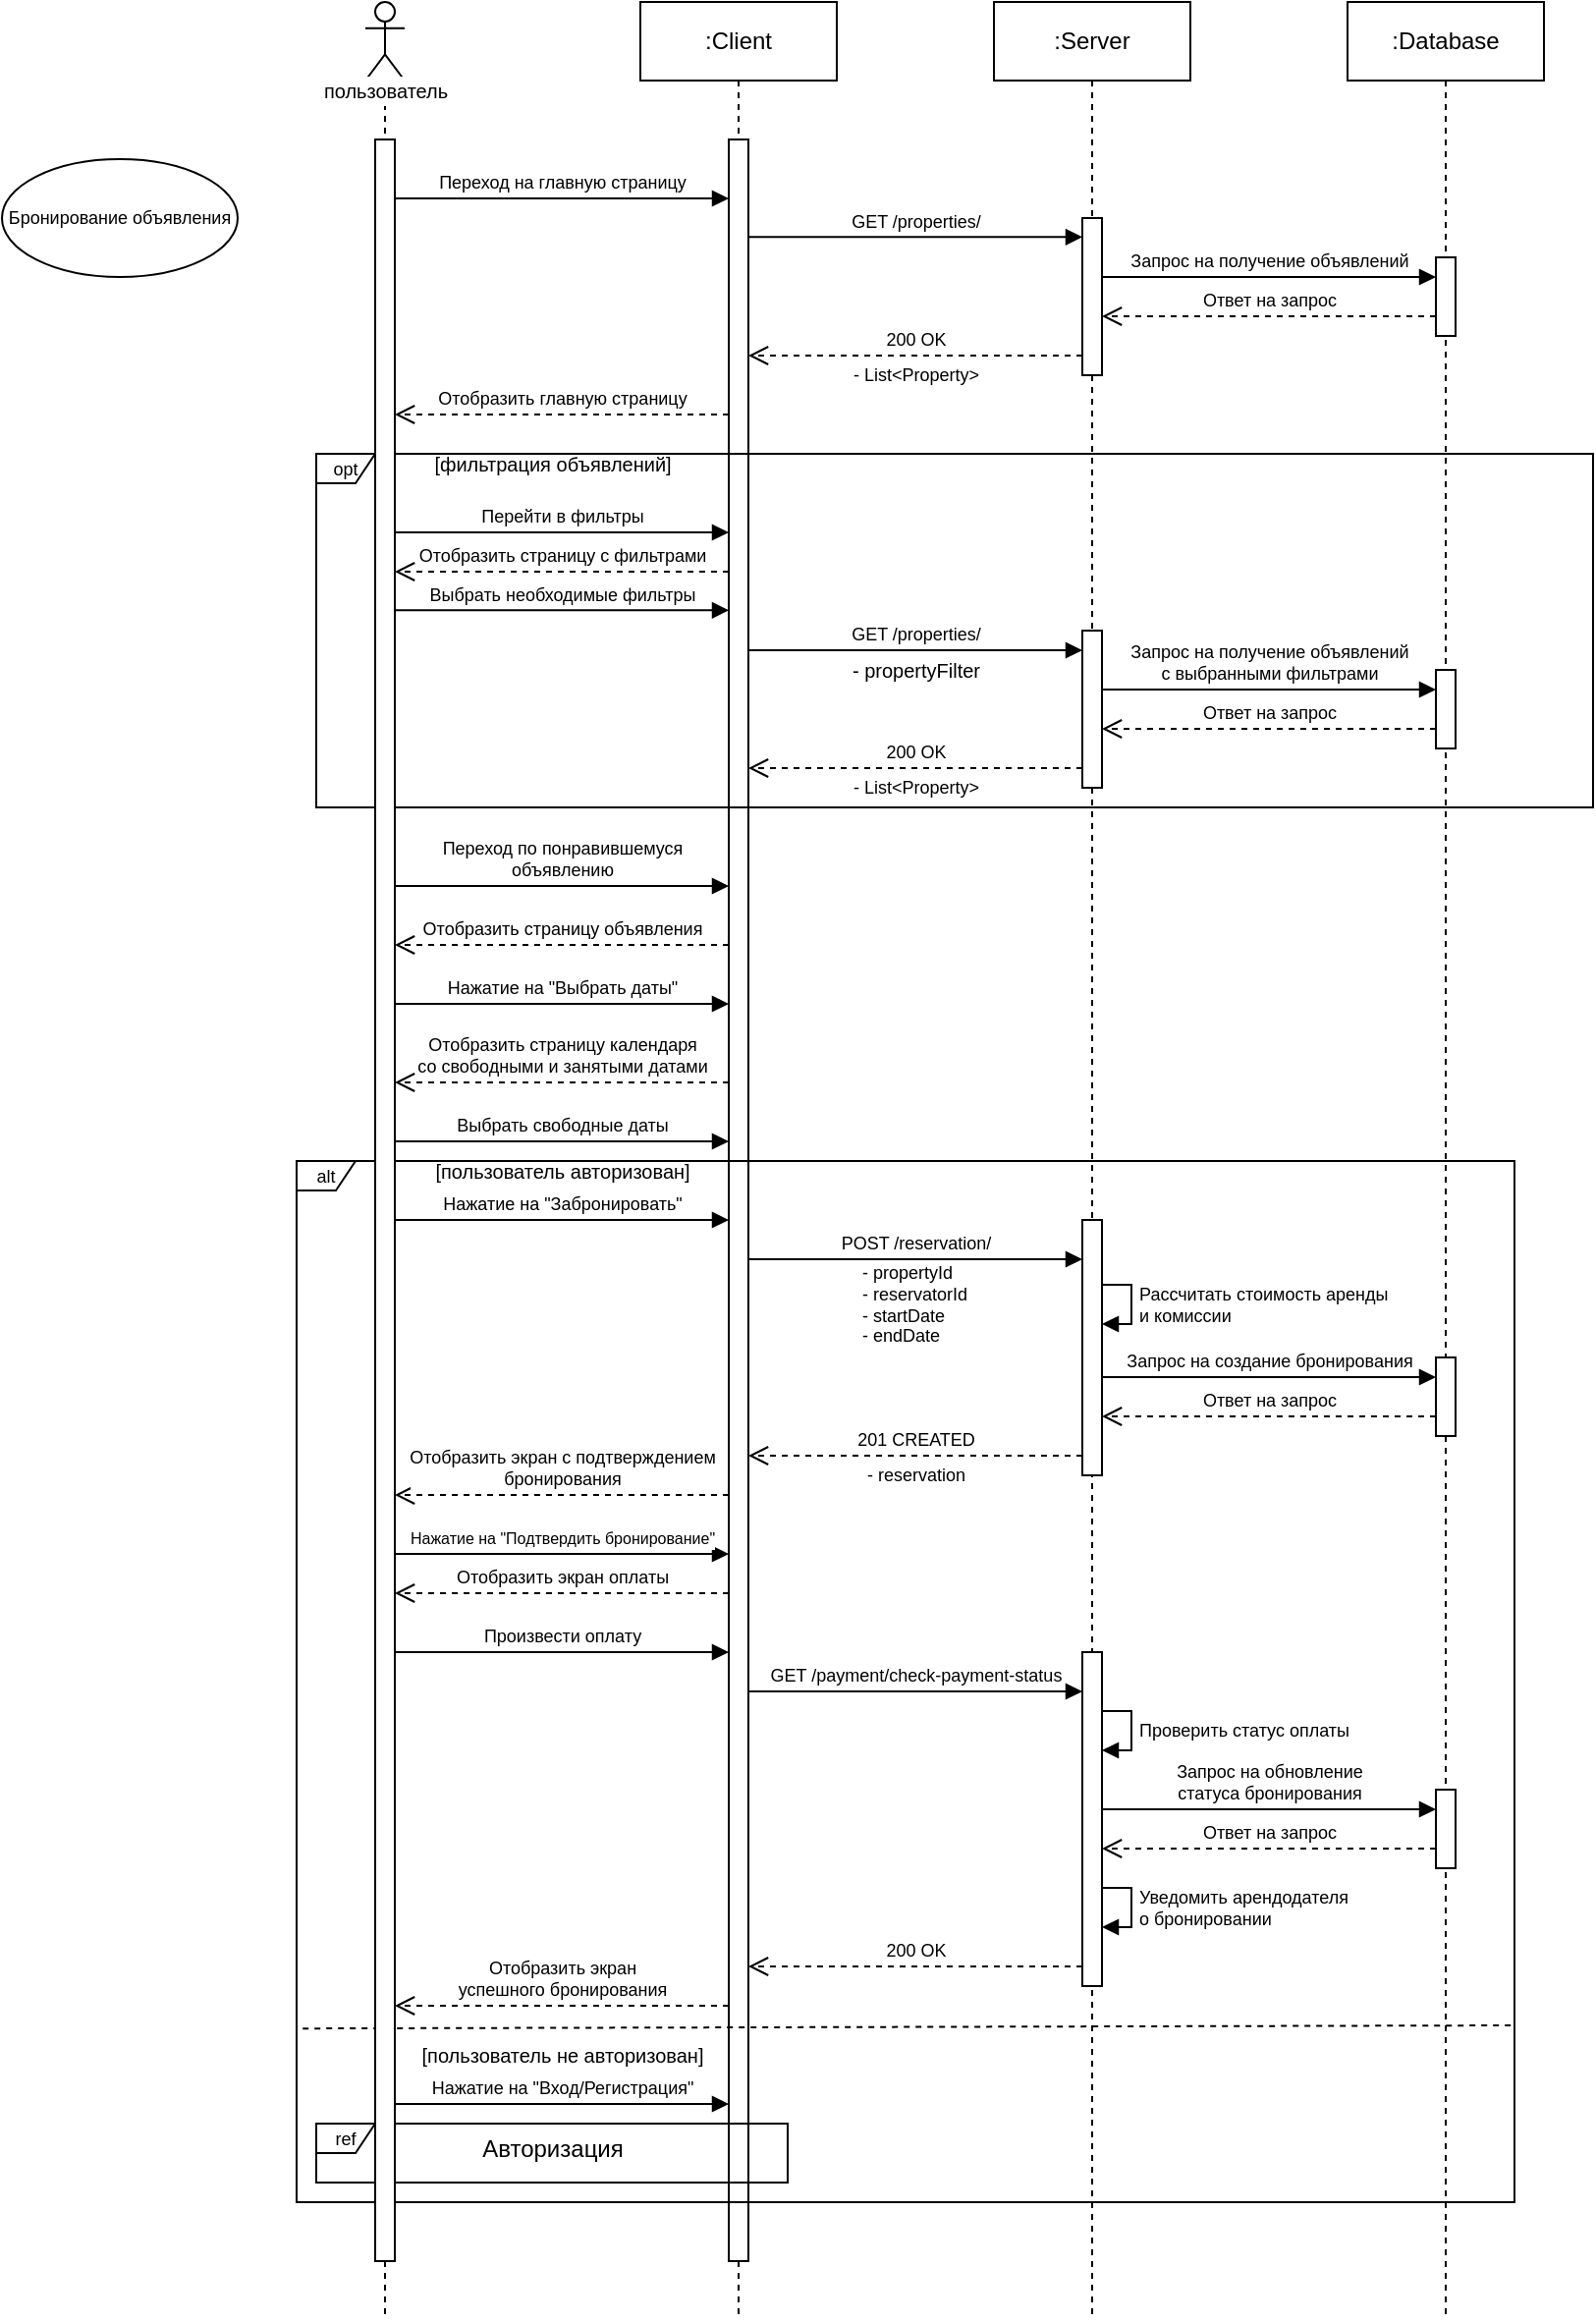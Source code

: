 <mxfile version="26.1.3">
  <diagram name="Страница — 1" id="Fg6YOCUBCGPJYDmtmudU">
    <mxGraphModel grid="1" page="1" gridSize="10" guides="1" tooltips="1" connect="1" arrows="1" fold="1" pageScale="1" pageWidth="827" pageHeight="1169" math="0" shadow="0">
      <root>
        <mxCell id="0" />
        <mxCell id="1" parent="0" />
        <mxCell id="B-dKM5KLC_w13ERNdBNS-1" value=":Client" style="shape=umlLifeline;perimeter=lifelinePerimeter;whiteSpace=wrap;html=1;container=0;dropTarget=0;collapsible=0;recursiveResize=0;outlineConnect=0;portConstraint=eastwest;newEdgeStyle={&quot;edgeStyle&quot;:&quot;elbowEdgeStyle&quot;,&quot;elbow&quot;:&quot;vertical&quot;,&quot;curved&quot;:0,&quot;rounded&quot;:0};" vertex="1" parent="1">
          <mxGeometry x="245" y="40" width="100" height="1180" as="geometry" />
        </mxCell>
        <mxCell id="B-dKM5KLC_w13ERNdBNS-7" value=":Server" style="shape=umlLifeline;perimeter=lifelinePerimeter;whiteSpace=wrap;html=1;container=0;dropTarget=0;collapsible=0;recursiveResize=0;outlineConnect=0;portConstraint=eastwest;newEdgeStyle={&quot;edgeStyle&quot;:&quot;elbowEdgeStyle&quot;,&quot;elbow&quot;:&quot;vertical&quot;,&quot;curved&quot;:0,&quot;rounded&quot;:0};" vertex="1" parent="1">
          <mxGeometry x="425" y="40" width="100" height="1180" as="geometry" />
        </mxCell>
        <mxCell id="B-dKM5KLC_w13ERNdBNS-15" value=":Database" style="shape=umlLifeline;perimeter=lifelinePerimeter;whiteSpace=wrap;html=1;container=0;dropTarget=0;collapsible=0;recursiveResize=0;outlineConnect=0;portConstraint=eastwest;newEdgeStyle={&quot;edgeStyle&quot;:&quot;elbowEdgeStyle&quot;,&quot;elbow&quot;:&quot;vertical&quot;,&quot;curved&quot;:0,&quot;rounded&quot;:0};" vertex="1" parent="1">
          <mxGeometry x="605" y="40" width="100" height="1180" as="geometry" />
        </mxCell>
        <mxCell id="B-dKM5KLC_w13ERNdBNS-23" value="" style="group" connectable="0" vertex="1" parent="1">
          <mxGeometry x="70" y="40" width="90" height="1180" as="geometry" />
        </mxCell>
        <mxCell id="B-dKM5KLC_w13ERNdBNS-24" value="" style="shape=umlLifeline;perimeter=lifelinePerimeter;whiteSpace=wrap;html=1;container=1;dropTarget=0;collapsible=0;recursiveResize=0;outlineConnect=0;portConstraint=eastwest;newEdgeStyle={&quot;curved&quot;:0,&quot;rounded&quot;:0};participant=umlActor;" vertex="1" parent="B-dKM5KLC_w13ERNdBNS-23">
          <mxGeometry x="35" width="20" height="1180" as="geometry" />
        </mxCell>
        <mxCell id="B-dKM5KLC_w13ERNdBNS-29" value="&lt;font size=&quot;1&quot;&gt;пользователь&lt;/font&gt;" style="text;html=1;align=center;verticalAlign=middle;resizable=0;points=[];autosize=1;strokeColor=none;fillColor=none;labelBackgroundColor=default;" vertex="1" parent="B-dKM5KLC_w13ERNdBNS-23">
          <mxGeometry y="30.001" width="90" height="30" as="geometry" />
        </mxCell>
        <mxCell id="B-dKM5KLC_w13ERNdBNS-30" value="" style="html=1;points=[];perimeter=orthogonalPerimeter;outlineConnect=0;targetShapes=umlLifeline;portConstraint=eastwest;newEdgeStyle={&quot;edgeStyle&quot;:&quot;elbowEdgeStyle&quot;,&quot;elbow&quot;:&quot;vertical&quot;,&quot;curved&quot;:0,&quot;rounded&quot;:0};" vertex="1" parent="1">
          <mxGeometry x="290" y="110" width="10" height="1080" as="geometry" />
        </mxCell>
        <mxCell id="B-dKM5KLC_w13ERNdBNS-31" value="" style="html=1;points=[];perimeter=orthogonalPerimeter;outlineConnect=0;targetShapes=umlLifeline;portConstraint=eastwest;newEdgeStyle={&quot;edgeStyle&quot;:&quot;elbowEdgeStyle&quot;,&quot;elbow&quot;:&quot;vertical&quot;,&quot;curved&quot;:0,&quot;rounded&quot;:0};" vertex="1" parent="1">
          <mxGeometry x="470" y="150" width="10" height="80" as="geometry" />
        </mxCell>
        <mxCell id="B-dKM5KLC_w13ERNdBNS-32" value="" style="html=1;points=[];perimeter=orthogonalPerimeter;outlineConnect=0;targetShapes=umlLifeline;portConstraint=eastwest;newEdgeStyle={&quot;edgeStyle&quot;:&quot;elbowEdgeStyle&quot;,&quot;elbow&quot;:&quot;vertical&quot;,&quot;curved&quot;:0,&quot;rounded&quot;:0};" vertex="1" parent="1">
          <mxGeometry x="470" y="660" width="10" height="130" as="geometry" />
        </mxCell>
        <mxCell id="B-dKM5KLC_w13ERNdBNS-33" value="" style="html=1;points=[];perimeter=orthogonalPerimeter;outlineConnect=0;targetShapes=umlLifeline;portConstraint=eastwest;newEdgeStyle={&quot;edgeStyle&quot;:&quot;elbowEdgeStyle&quot;,&quot;elbow&quot;:&quot;vertical&quot;,&quot;curved&quot;:0,&quot;rounded&quot;:0};" vertex="1" parent="1">
          <mxGeometry x="470" y="880" width="10" height="170" as="geometry" />
        </mxCell>
        <mxCell id="B-dKM5KLC_w13ERNdBNS-34" value="" style="html=1;points=[];perimeter=orthogonalPerimeter;outlineConnect=0;targetShapes=umlLifeline;portConstraint=eastwest;newEdgeStyle={&quot;edgeStyle&quot;:&quot;elbowEdgeStyle&quot;,&quot;elbow&quot;:&quot;vertical&quot;,&quot;curved&quot;:0,&quot;rounded&quot;:0};" vertex="1" parent="1">
          <mxGeometry x="650" y="170" width="10" height="40" as="geometry" />
        </mxCell>
        <mxCell id="B-dKM5KLC_w13ERNdBNS-35" value="" style="html=1;points=[];perimeter=orthogonalPerimeter;outlineConnect=0;targetShapes=umlLifeline;portConstraint=eastwest;newEdgeStyle={&quot;edgeStyle&quot;:&quot;elbowEdgeStyle&quot;,&quot;elbow&quot;:&quot;vertical&quot;,&quot;curved&quot;:0,&quot;rounded&quot;:0};" vertex="1" parent="1">
          <mxGeometry x="650" y="380" width="10" height="40" as="geometry" />
        </mxCell>
        <mxCell id="B-dKM5KLC_w13ERNdBNS-36" value="" style="html=1;points=[];perimeter=orthogonalPerimeter;outlineConnect=0;targetShapes=umlLifeline;portConstraint=eastwest;newEdgeStyle={&quot;edgeStyle&quot;:&quot;elbowEdgeStyle&quot;,&quot;elbow&quot;:&quot;vertical&quot;,&quot;curved&quot;:0,&quot;rounded&quot;:0};" vertex="1" parent="1">
          <mxGeometry x="650" y="730" width="10" height="40" as="geometry" />
        </mxCell>
        <mxCell id="B-dKM5KLC_w13ERNdBNS-37" value="Запрос на создание бронирования" style="html=1;verticalAlign=bottom;endArrow=block;edgeStyle=elbowEdgeStyle;elbow=vertical;curved=0;rounded=0;fontSize=9;" edge="1" parent="1">
          <mxGeometry relative="1" as="geometry">
            <mxPoint x="480" y="740" as="sourcePoint" />
            <Array as="points">
              <mxPoint x="565" y="740" />
            </Array>
            <mxPoint x="650" y="740" as="targetPoint" />
          </mxGeometry>
        </mxCell>
        <mxCell id="B-dKM5KLC_w13ERNdBNS-38" value="Ответ на запрос" style="html=1;verticalAlign=bottom;endArrow=open;dashed=1;endSize=8;edgeStyle=elbowEdgeStyle;elbow=vertical;curved=0;rounded=0;fontSize=9;" edge="1" parent="1">
          <mxGeometry relative="1" as="geometry">
            <mxPoint x="480" y="760" as="targetPoint" />
            <Array as="points">
              <mxPoint x="570" y="760" />
            </Array>
            <mxPoint x="650" y="760" as="sourcePoint" />
          </mxGeometry>
        </mxCell>
        <mxCell id="B-dKM5KLC_w13ERNdBNS-39" value="Бронирование объявления" style="ellipse;whiteSpace=wrap;html=1;fontSize=9;" vertex="1" parent="1">
          <mxGeometry x="-80" y="120" width="120" height="60" as="geometry" />
        </mxCell>
        <mxCell id="B-dKM5KLC_w13ERNdBNS-40" value="Переход на главную страницу" style="html=1;verticalAlign=bottom;endArrow=block;edgeStyle=elbowEdgeStyle;elbow=vertical;curved=0;rounded=0;fontSize=9;" edge="1" parent="1">
          <mxGeometry relative="1" as="geometry">
            <mxPoint x="120" y="140" as="sourcePoint" />
            <Array as="points">
              <mxPoint x="205" y="140" />
            </Array>
            <mxPoint x="290" y="140" as="targetPoint" />
          </mxGeometry>
        </mxCell>
        <mxCell id="B-dKM5KLC_w13ERNdBNS-41" value="Отобразить главную страницу" style="html=1;verticalAlign=bottom;endArrow=open;dashed=1;endSize=8;edgeStyle=elbowEdgeStyle;elbow=vertical;curved=0;rounded=0;fontSize=9;" edge="1" parent="1">
          <mxGeometry relative="1" as="geometry">
            <mxPoint x="120" y="250" as="targetPoint" />
            <Array as="points">
              <mxPoint x="210" y="250" />
            </Array>
            <mxPoint x="290" y="250" as="sourcePoint" />
          </mxGeometry>
        </mxCell>
        <mxCell id="B-dKM5KLC_w13ERNdBNS-42" value="Перейти в фильтры" style="html=1;verticalAlign=bottom;endArrow=block;edgeStyle=elbowEdgeStyle;elbow=vertical;curved=0;rounded=0;fontSize=9;" edge="1" parent="1">
          <mxGeometry relative="1" as="geometry">
            <mxPoint x="120" y="310" as="sourcePoint" />
            <Array as="points">
              <mxPoint x="205" y="310" />
            </Array>
            <mxPoint x="290" y="310" as="targetPoint" />
          </mxGeometry>
        </mxCell>
        <mxCell id="B-dKM5KLC_w13ERNdBNS-43" value="Отобразить страницу с фильтрами" style="html=1;verticalAlign=bottom;endArrow=open;dashed=1;endSize=8;edgeStyle=elbowEdgeStyle;elbow=vertical;curved=0;rounded=0;fontSize=9;" edge="1" parent="1">
          <mxGeometry relative="1" as="geometry">
            <mxPoint x="120" y="330" as="targetPoint" />
            <Array as="points">
              <mxPoint x="210" y="330" />
            </Array>
            <mxPoint x="290" y="330" as="sourcePoint" />
          </mxGeometry>
        </mxCell>
        <mxCell id="B-dKM5KLC_w13ERNdBNS-44" value="opt" style="shape=umlFrame;whiteSpace=wrap;html=1;pointerEvents=0;fontSize=9;width=30;height=15;" vertex="1" parent="1">
          <mxGeometry x="80" y="270" width="650" height="180" as="geometry" />
        </mxCell>
        <mxCell id="B-dKM5KLC_w13ERNdBNS-45" value="GET /properties/" style="html=1;verticalAlign=bottom;endArrow=block;edgeStyle=elbowEdgeStyle;elbow=vertical;curved=0;rounded=0;fontSize=9;" edge="1" parent="1">
          <mxGeometry relative="1" as="geometry">
            <mxPoint x="300" y="159.66" as="sourcePoint" />
            <Array as="points">
              <mxPoint x="385" y="159.66" />
            </Array>
            <mxPoint x="470" y="159.66" as="targetPoint" />
          </mxGeometry>
        </mxCell>
        <mxCell id="B-dKM5KLC_w13ERNdBNS-46" value="Запрос на получение объявлений" style="html=1;verticalAlign=bottom;endArrow=block;edgeStyle=elbowEdgeStyle;elbow=vertical;curved=0;rounded=0;fontSize=9;" edge="1" parent="1">
          <mxGeometry relative="1" as="geometry">
            <mxPoint x="480" y="180" as="sourcePoint" />
            <Array as="points">
              <mxPoint x="565" y="180" />
            </Array>
            <mxPoint x="650" y="180" as="targetPoint" />
          </mxGeometry>
        </mxCell>
        <mxCell id="B-dKM5KLC_w13ERNdBNS-47" value="Ответ на запрос" style="html=1;verticalAlign=bottom;endArrow=open;dashed=1;endSize=8;edgeStyle=elbowEdgeStyle;elbow=vertical;curved=0;rounded=0;fontSize=9;" edge="1" parent="1">
          <mxGeometry relative="1" as="geometry">
            <mxPoint x="480" y="200" as="targetPoint" />
            <Array as="points">
              <mxPoint x="570" y="200" />
            </Array>
            <mxPoint x="650" y="200" as="sourcePoint" />
          </mxGeometry>
        </mxCell>
        <mxCell id="B-dKM5KLC_w13ERNdBNS-48" value="" style="group" connectable="0" vertex="1" parent="1">
          <mxGeometry x="300" y="220" width="170" height="20" as="geometry" />
        </mxCell>
        <mxCell id="B-dKM5KLC_w13ERNdBNS-49" value="200 OK" style="html=1;verticalAlign=bottom;endArrow=open;dashed=1;endSize=8;edgeStyle=elbowEdgeStyle;elbow=vertical;curved=0;rounded=0;fontSize=9;" edge="1" parent="B-dKM5KLC_w13ERNdBNS-48">
          <mxGeometry relative="1" as="geometry">
            <mxPoint as="targetPoint" />
            <Array as="points">
              <mxPoint x="90" />
            </Array>
            <mxPoint x="170" as="sourcePoint" />
          </mxGeometry>
        </mxCell>
        <mxCell id="B-dKM5KLC_w13ERNdBNS-50" value="&lt;font&gt;- List&amp;lt;Property&amp;gt;&lt;/font&gt;" style="text;html=1;align=center;verticalAlign=middle;resizable=0;points=[];autosize=1;strokeColor=none;fillColor=none;fontSize=9;" vertex="1" parent="B-dKM5KLC_w13ERNdBNS-48">
          <mxGeometry x="40" width="90" height="20" as="geometry" />
        </mxCell>
        <mxCell id="B-dKM5KLC_w13ERNdBNS-51" value="&lt;font size=&quot;1&quot;&gt;[фильтрация объявлений]&lt;/font&gt;" style="text;html=1;align=center;verticalAlign=middle;resizable=0;points=[];autosize=1;strokeColor=none;fillColor=none;" vertex="1" parent="1">
          <mxGeometry x="130" y="260" width="140" height="30" as="geometry" />
        </mxCell>
        <mxCell id="B-dKM5KLC_w13ERNdBNS-52" value="Выбрать необходимые фильтры" style="html=1;verticalAlign=bottom;endArrow=block;edgeStyle=elbowEdgeStyle;elbow=vertical;curved=0;rounded=0;fontSize=9;" edge="1" parent="1">
          <mxGeometry relative="1" as="geometry">
            <mxPoint x="120" y="349.66" as="sourcePoint" />
            <Array as="points">
              <mxPoint x="205" y="349.66" />
            </Array>
            <mxPoint x="290" y="349.66" as="targetPoint" />
          </mxGeometry>
        </mxCell>
        <mxCell id="B-dKM5KLC_w13ERNdBNS-53" value="" style="group" connectable="0" vertex="1" parent="1">
          <mxGeometry x="300" y="365" width="170" height="30" as="geometry" />
        </mxCell>
        <mxCell id="B-dKM5KLC_w13ERNdBNS-54" value="GET /properties/" style="html=1;verticalAlign=bottom;endArrow=block;edgeStyle=elbowEdgeStyle;elbow=vertical;curved=0;rounded=0;fontSize=9;" edge="1" parent="B-dKM5KLC_w13ERNdBNS-53">
          <mxGeometry relative="1" as="geometry">
            <mxPoint y="5" as="sourcePoint" />
            <Array as="points">
              <mxPoint x="85" y="5" />
            </Array>
            <mxPoint x="170" y="5" as="targetPoint" />
          </mxGeometry>
        </mxCell>
        <mxCell id="B-dKM5KLC_w13ERNdBNS-55" value="&lt;font size=&quot;1&quot;&gt;- propertyFilter&lt;/font&gt;" style="text;html=1;align=center;verticalAlign=middle;resizable=0;points=[];autosize=1;strokeColor=none;fillColor=none;" vertex="1" parent="B-dKM5KLC_w13ERNdBNS-53">
          <mxGeometry x="40" width="90" height="30" as="geometry" />
        </mxCell>
        <mxCell id="B-dKM5KLC_w13ERNdBNS-56" value="" style="html=1;points=[];perimeter=orthogonalPerimeter;outlineConnect=0;targetShapes=umlLifeline;portConstraint=eastwest;newEdgeStyle={&quot;edgeStyle&quot;:&quot;elbowEdgeStyle&quot;,&quot;elbow&quot;:&quot;vertical&quot;,&quot;curved&quot;:0,&quot;rounded&quot;:0};" vertex="1" parent="1">
          <mxGeometry x="470" y="360" width="10" height="80" as="geometry" />
        </mxCell>
        <mxCell id="B-dKM5KLC_w13ERNdBNS-57" value="Запрос на получение объявлений&lt;div&gt;с выбранными фильтрами&lt;/div&gt;" style="html=1;verticalAlign=bottom;endArrow=block;edgeStyle=elbowEdgeStyle;elbow=vertical;curved=0;rounded=0;fontSize=9;" edge="1" parent="1">
          <mxGeometry relative="1" as="geometry">
            <mxPoint x="480" y="390" as="sourcePoint" />
            <Array as="points">
              <mxPoint x="565" y="390" />
            </Array>
            <mxPoint x="650" y="390" as="targetPoint" />
          </mxGeometry>
        </mxCell>
        <mxCell id="B-dKM5KLC_w13ERNdBNS-58" value="Ответ на запрос" style="html=1;verticalAlign=bottom;endArrow=open;dashed=1;endSize=8;edgeStyle=elbowEdgeStyle;elbow=vertical;curved=0;rounded=0;fontSize=9;" edge="1" parent="1">
          <mxGeometry relative="1" as="geometry">
            <mxPoint x="480" y="410" as="targetPoint" />
            <Array as="points">
              <mxPoint x="570" y="410" />
            </Array>
            <mxPoint x="650" y="410" as="sourcePoint" />
          </mxGeometry>
        </mxCell>
        <mxCell id="B-dKM5KLC_w13ERNdBNS-59" value="" style="group" connectable="0" vertex="1" parent="1">
          <mxGeometry x="300" y="430" width="170" height="20" as="geometry" />
        </mxCell>
        <mxCell id="B-dKM5KLC_w13ERNdBNS-60" value="200 OK" style="html=1;verticalAlign=bottom;endArrow=open;dashed=1;endSize=8;edgeStyle=elbowEdgeStyle;elbow=vertical;curved=0;rounded=0;fontSize=9;" edge="1" parent="B-dKM5KLC_w13ERNdBNS-59">
          <mxGeometry relative="1" as="geometry">
            <mxPoint as="targetPoint" />
            <Array as="points">
              <mxPoint x="90" />
            </Array>
            <mxPoint x="170" as="sourcePoint" />
          </mxGeometry>
        </mxCell>
        <mxCell id="B-dKM5KLC_w13ERNdBNS-61" value="&lt;font&gt;- List&amp;lt;Property&amp;gt;&lt;/font&gt;" style="text;html=1;align=center;verticalAlign=middle;resizable=0;points=[];autosize=1;strokeColor=none;fillColor=none;fontSize=9;" vertex="1" parent="B-dKM5KLC_w13ERNdBNS-59">
          <mxGeometry x="40" width="90" height="20" as="geometry" />
        </mxCell>
        <mxCell id="B-dKM5KLC_w13ERNdBNS-62" value="Переход по понравившемуся&lt;div&gt;объявлению&lt;/div&gt;" style="html=1;verticalAlign=bottom;endArrow=block;edgeStyle=elbowEdgeStyle;elbow=vertical;curved=0;rounded=0;fontSize=9;" edge="1" parent="1">
          <mxGeometry relative="1" as="geometry">
            <mxPoint x="120" y="490" as="sourcePoint" />
            <Array as="points">
              <mxPoint x="205" y="490" />
            </Array>
            <mxPoint x="290" y="490" as="targetPoint" />
          </mxGeometry>
        </mxCell>
        <mxCell id="B-dKM5KLC_w13ERNdBNS-63" value="Отобразить страницу объявления" style="html=1;verticalAlign=bottom;endArrow=open;dashed=1;endSize=8;edgeStyle=elbowEdgeStyle;elbow=vertical;curved=0;rounded=0;fontSize=9;" edge="1" parent="1">
          <mxGeometry relative="1" as="geometry">
            <mxPoint x="120" y="520" as="targetPoint" />
            <Array as="points">
              <mxPoint x="210" y="520" />
            </Array>
            <mxPoint x="290" y="520" as="sourcePoint" />
          </mxGeometry>
        </mxCell>
        <mxCell id="B-dKM5KLC_w13ERNdBNS-64" value="Нажатие на &quot;Выбрать даты&quot;" style="html=1;verticalAlign=bottom;endArrow=block;edgeStyle=elbowEdgeStyle;elbow=vertical;curved=0;rounded=0;fontSize=9;" edge="1" parent="1">
          <mxGeometry relative="1" as="geometry">
            <mxPoint x="120" y="550" as="sourcePoint" />
            <Array as="points">
              <mxPoint x="205" y="550" />
            </Array>
            <mxPoint x="290" y="550" as="targetPoint" />
          </mxGeometry>
        </mxCell>
        <mxCell id="B-dKM5KLC_w13ERNdBNS-65" value="Отобразить страницу календаря&lt;div&gt;со свободными и занятыми датами&lt;/div&gt;" style="html=1;verticalAlign=bottom;endArrow=open;dashed=1;endSize=8;edgeStyle=elbowEdgeStyle;elbow=vertical;curved=0;rounded=0;fontSize=9;" edge="1" parent="1">
          <mxGeometry x="-0.002" relative="1" as="geometry">
            <mxPoint x="120" y="590" as="targetPoint" />
            <Array as="points">
              <mxPoint x="210" y="590" />
            </Array>
            <mxPoint x="290" y="590" as="sourcePoint" />
            <mxPoint as="offset" />
          </mxGeometry>
        </mxCell>
        <mxCell id="B-dKM5KLC_w13ERNdBNS-66" value="Выбрать свободные даты" style="html=1;verticalAlign=bottom;endArrow=block;edgeStyle=elbowEdgeStyle;elbow=vertical;curved=0;rounded=0;fontSize=9;" edge="1" parent="1">
          <mxGeometry relative="1" as="geometry">
            <mxPoint x="120" y="620" as="sourcePoint" />
            <Array as="points">
              <mxPoint x="205" y="620" />
            </Array>
            <mxPoint x="290" y="620" as="targetPoint" />
          </mxGeometry>
        </mxCell>
        <mxCell id="B-dKM5KLC_w13ERNdBNS-67" value="alt" style="shape=umlFrame;whiteSpace=wrap;html=1;pointerEvents=0;fontSize=9;width=30;height=15;" vertex="1" parent="1">
          <mxGeometry x="70" y="630" width="620" height="530" as="geometry" />
        </mxCell>
        <mxCell id="B-dKM5KLC_w13ERNdBNS-68" value="ref" style="shape=umlFrame;whiteSpace=wrap;html=1;pointerEvents=0;fontSize=9;width=30;height=15;" vertex="1" parent="1">
          <mxGeometry x="80" y="1120" width="240" height="30" as="geometry" />
        </mxCell>
        <mxCell id="B-dKM5KLC_w13ERNdBNS-69" value="&lt;font size=&quot;1&quot;&gt;[пользователь авторизован]&lt;/font&gt;" style="text;html=1;align=center;verticalAlign=middle;resizable=0;points=[];autosize=1;strokeColor=none;fillColor=none;" vertex="1" parent="1">
          <mxGeometry x="130" y="620" width="150" height="30" as="geometry" />
        </mxCell>
        <mxCell id="B-dKM5KLC_w13ERNdBNS-70" value="Нажатие на &quot;Забронировать&quot;" style="html=1;verticalAlign=bottom;endArrow=block;edgeStyle=elbowEdgeStyle;elbow=vertical;curved=0;rounded=0;fontSize=9;" edge="1" parent="1">
          <mxGeometry relative="1" as="geometry">
            <mxPoint x="120" y="660" as="sourcePoint" />
            <Array as="points">
              <mxPoint x="205" y="660" />
            </Array>
            <mxPoint x="290" y="660" as="targetPoint" />
          </mxGeometry>
        </mxCell>
        <mxCell id="B-dKM5KLC_w13ERNdBNS-71" value="POST /reservation/" style="html=1;verticalAlign=bottom;endArrow=block;edgeStyle=elbowEdgeStyle;elbow=vertical;curved=0;rounded=0;fontSize=9;" edge="1" parent="1">
          <mxGeometry relative="1" as="geometry">
            <mxPoint x="300" y="680" as="sourcePoint" />
            <Array as="points">
              <mxPoint x="385" y="680" />
            </Array>
            <mxPoint x="470" y="680" as="targetPoint" />
          </mxGeometry>
        </mxCell>
        <mxCell id="B-dKM5KLC_w13ERNdBNS-72" value="&lt;div&gt;&lt;font&gt;- propertyId&lt;/font&gt;&lt;/div&gt;&lt;div&gt;&lt;font&gt;- reservatorId&lt;/font&gt;&lt;/div&gt;&lt;font&gt;- startDate&lt;/font&gt;&lt;div&gt;&lt;font&gt;- endDate&lt;/font&gt;&lt;/div&gt;" style="text;html=1;align=left;verticalAlign=middle;resizable=0;points=[];autosize=1;strokeColor=none;fillColor=none;fontSize=9;" vertex="1" parent="1">
          <mxGeometry x="356.3" y="673" width="80" height="60" as="geometry" />
        </mxCell>
        <mxCell id="B-dKM5KLC_w13ERNdBNS-73" value="" style="group" connectable="0" vertex="1" parent="1">
          <mxGeometry x="300" y="780" width="170" height="20" as="geometry" />
        </mxCell>
        <mxCell id="B-dKM5KLC_w13ERNdBNS-74" value="201 CREATED" style="html=1;verticalAlign=bottom;endArrow=open;dashed=1;endSize=8;edgeStyle=elbowEdgeStyle;elbow=vertical;curved=0;rounded=0;fontSize=9;" edge="1" parent="B-dKM5KLC_w13ERNdBNS-73">
          <mxGeometry relative="1" as="geometry">
            <mxPoint as="targetPoint" />
            <Array as="points">
              <mxPoint x="90" />
            </Array>
            <mxPoint x="170" as="sourcePoint" />
          </mxGeometry>
        </mxCell>
        <mxCell id="B-dKM5KLC_w13ERNdBNS-75" value="&lt;font&gt;- reservation&lt;/font&gt;" style="text;html=1;align=center;verticalAlign=middle;resizable=0;points=[];autosize=1;strokeColor=none;fillColor=none;fontSize=9;" vertex="1" parent="B-dKM5KLC_w13ERNdBNS-73">
          <mxGeometry x="50" width="70" height="20" as="geometry" />
        </mxCell>
        <mxCell id="B-dKM5KLC_w13ERNdBNS-76" value="Отобразить экран с подтверждением&lt;div&gt;бронирования&lt;/div&gt;" style="html=1;verticalAlign=bottom;endArrow=open;dashed=1;endSize=8;edgeStyle=elbowEdgeStyle;elbow=vertical;curved=0;rounded=0;fontSize=9;" edge="1" parent="1">
          <mxGeometry x="-0.002" relative="1" as="geometry">
            <mxPoint x="120" y="800" as="targetPoint" />
            <Array as="points">
              <mxPoint x="210" y="800" />
            </Array>
            <mxPoint x="290" y="800" as="sourcePoint" />
            <mxPoint as="offset" />
          </mxGeometry>
        </mxCell>
        <mxCell id="B-dKM5KLC_w13ERNdBNS-77" value="Рассчитать стоимость аренды&lt;div&gt;и комиссии&lt;/div&gt;" style="html=1;align=left;spacingLeft=2;endArrow=block;rounded=0;edgeStyle=orthogonalEdgeStyle;curved=0;rounded=0;fontSize=9;" edge="1" parent="1">
          <mxGeometry relative="1" as="geometry">
            <mxPoint x="480" y="692.998" as="sourcePoint" />
            <Array as="points">
              <mxPoint x="495" y="693" />
              <mxPoint x="495" y="713" />
            </Array>
            <mxPoint x="480" y="713" as="targetPoint" />
          </mxGeometry>
        </mxCell>
        <mxCell id="B-dKM5KLC_w13ERNdBNS-78" value="Нажатие на &quot;Подтвердить бронирование&quot;" style="html=1;verticalAlign=bottom;endArrow=block;edgeStyle=elbowEdgeStyle;elbow=vertical;curved=0;rounded=0;fontSize=8;" edge="1" parent="1">
          <mxGeometry relative="1" as="geometry">
            <mxPoint x="120" y="830" as="sourcePoint" />
            <Array as="points">
              <mxPoint x="205" y="830" />
            </Array>
            <mxPoint x="290" y="830" as="targetPoint" />
          </mxGeometry>
        </mxCell>
        <mxCell id="B-dKM5KLC_w13ERNdBNS-79" value="Отобразить экран оплаты" style="html=1;verticalAlign=bottom;endArrow=open;dashed=1;endSize=8;edgeStyle=elbowEdgeStyle;elbow=vertical;curved=0;rounded=0;fontSize=9;" edge="1" parent="1">
          <mxGeometry x="-0.002" relative="1" as="geometry">
            <mxPoint x="120" y="850" as="targetPoint" />
            <Array as="points">
              <mxPoint x="210" y="850" />
            </Array>
            <mxPoint x="290" y="850" as="sourcePoint" />
            <mxPoint as="offset" />
          </mxGeometry>
        </mxCell>
        <mxCell id="B-dKM5KLC_w13ERNdBNS-80" value="Произвести оплату" style="html=1;verticalAlign=bottom;endArrow=block;edgeStyle=elbowEdgeStyle;elbow=vertical;curved=0;rounded=0;fontSize=9;" edge="1" parent="1">
          <mxGeometry relative="1" as="geometry">
            <mxPoint x="120" y="880" as="sourcePoint" />
            <Array as="points">
              <mxPoint x="205" y="880" />
            </Array>
            <mxPoint x="290" y="880" as="targetPoint" />
          </mxGeometry>
        </mxCell>
        <mxCell id="B-dKM5KLC_w13ERNdBNS-81" value="GET /payment/check-payment-status" style="html=1;verticalAlign=bottom;endArrow=block;edgeStyle=elbowEdgeStyle;elbow=vertical;curved=0;rounded=0;fontSize=9;" edge="1" parent="1">
          <mxGeometry relative="1" as="geometry">
            <mxPoint x="300" y="900" as="sourcePoint" />
            <Array as="points">
              <mxPoint x="385" y="900" />
            </Array>
            <mxPoint x="470" y="900" as="targetPoint" />
          </mxGeometry>
        </mxCell>
        <mxCell id="B-dKM5KLC_w13ERNdBNS-82" value="Проверить статус оплаты" style="html=1;align=left;spacingLeft=2;endArrow=block;rounded=0;edgeStyle=orthogonalEdgeStyle;curved=0;rounded=0;fontSize=9;" edge="1" parent="1">
          <mxGeometry relative="1" as="geometry">
            <mxPoint x="480" y="909.998" as="sourcePoint" />
            <Array as="points">
              <mxPoint x="495" y="910" />
              <mxPoint x="495" y="930" />
            </Array>
            <mxPoint x="480" y="930" as="targetPoint" />
          </mxGeometry>
        </mxCell>
        <mxCell id="B-dKM5KLC_w13ERNdBNS-83" value="Запрос на обновление&lt;div&gt;статуса бронирования&lt;/div&gt;" style="html=1;verticalAlign=bottom;endArrow=block;edgeStyle=elbowEdgeStyle;elbow=vertical;curved=0;rounded=0;fontSize=9;" edge="1" parent="1">
          <mxGeometry relative="1" as="geometry">
            <mxPoint x="480" y="960" as="sourcePoint" />
            <Array as="points">
              <mxPoint x="565" y="960" />
            </Array>
            <mxPoint x="650" y="960" as="targetPoint" />
          </mxGeometry>
        </mxCell>
        <mxCell id="B-dKM5KLC_w13ERNdBNS-84" value="" style="html=1;points=[];perimeter=orthogonalPerimeter;outlineConnect=0;targetShapes=umlLifeline;portConstraint=eastwest;newEdgeStyle={&quot;edgeStyle&quot;:&quot;elbowEdgeStyle&quot;,&quot;elbow&quot;:&quot;vertical&quot;,&quot;curved&quot;:0,&quot;rounded&quot;:0};" vertex="1" parent="1">
          <mxGeometry x="650" y="950" width="10" height="40" as="geometry" />
        </mxCell>
        <mxCell id="B-dKM5KLC_w13ERNdBNS-85" value="Ответ на запрос" style="html=1;verticalAlign=bottom;endArrow=open;dashed=1;endSize=8;edgeStyle=elbowEdgeStyle;elbow=vertical;curved=0;rounded=0;fontSize=9;" edge="1" parent="1">
          <mxGeometry relative="1" as="geometry">
            <mxPoint x="480" y="980" as="targetPoint" />
            <Array as="points">
              <mxPoint x="570" y="980" />
            </Array>
            <mxPoint x="650" y="980" as="sourcePoint" />
          </mxGeometry>
        </mxCell>
        <mxCell id="B-dKM5KLC_w13ERNdBNS-86" value="Уведомить арендодателя&lt;div&gt;о бронировании&lt;/div&gt;" style="html=1;align=left;spacingLeft=2;endArrow=block;rounded=0;edgeStyle=orthogonalEdgeStyle;curved=0;rounded=0;fontSize=9;" edge="1" parent="1">
          <mxGeometry relative="1" as="geometry">
            <mxPoint x="480" y="999.998" as="sourcePoint" />
            <Array as="points">
              <mxPoint x="495" y="1000" />
              <mxPoint x="495" y="1020" />
            </Array>
            <mxPoint x="480" y="1020" as="targetPoint" />
          </mxGeometry>
        </mxCell>
        <mxCell id="B-dKM5KLC_w13ERNdBNS-87" value="200 OK" style="html=1;verticalAlign=bottom;endArrow=open;dashed=1;endSize=8;edgeStyle=elbowEdgeStyle;elbow=vertical;curved=0;rounded=0;fontSize=9;" edge="1" parent="1">
          <mxGeometry relative="1" as="geometry">
            <mxPoint x="300" y="1040" as="targetPoint" />
            <Array as="points">
              <mxPoint x="390" y="1040" />
            </Array>
            <mxPoint x="470" y="1040" as="sourcePoint" />
          </mxGeometry>
        </mxCell>
        <mxCell id="B-dKM5KLC_w13ERNdBNS-88" value="Отобразить экран&lt;div&gt;успешного бронирования&lt;/div&gt;" style="html=1;verticalAlign=bottom;endArrow=open;dashed=1;endSize=8;edgeStyle=elbowEdgeStyle;elbow=vertical;curved=0;rounded=0;fontSize=9;" edge="1" parent="1">
          <mxGeometry x="-0.002" relative="1" as="geometry">
            <mxPoint x="120" y="1060" as="targetPoint" />
            <Array as="points">
              <mxPoint x="210" y="1060" />
            </Array>
            <mxPoint x="290" y="1060" as="sourcePoint" />
            <mxPoint as="offset" />
          </mxGeometry>
        </mxCell>
        <mxCell id="B-dKM5KLC_w13ERNdBNS-89" value="" style="endArrow=none;dashed=1;html=1;rounded=0;exitX=0.004;exitY=0.739;exitDx=0;exitDy=0;exitPerimeter=0;entryX=0.999;entryY=0.736;entryDx=0;entryDy=0;entryPerimeter=0;" edge="1" parent="1">
          <mxGeometry width="50" height="50" relative="1" as="geometry">
            <mxPoint x="73.1" y="1071.59" as="sourcePoint" />
            <mxPoint x="690.0" y="1070" as="targetPoint" />
          </mxGeometry>
        </mxCell>
        <mxCell id="B-dKM5KLC_w13ERNdBNS-90" value="&lt;font size=&quot;1&quot;&gt;[пользователь не авторизован]&lt;/font&gt;" style="text;html=1;align=center;verticalAlign=middle;resizable=0;points=[];autosize=1;strokeColor=none;fillColor=none;" vertex="1" parent="1">
          <mxGeometry x="120" y="1070" width="170" height="30" as="geometry" />
        </mxCell>
        <mxCell id="B-dKM5KLC_w13ERNdBNS-91" value="Нажатие на &quot;Вход/Регистрация&quot;" style="html=1;verticalAlign=bottom;endArrow=block;edgeStyle=elbowEdgeStyle;elbow=vertical;curved=0;rounded=0;fontSize=9;" edge="1" parent="1">
          <mxGeometry relative="1" as="geometry">
            <mxPoint x="120" y="1110" as="sourcePoint" />
            <Array as="points">
              <mxPoint x="205" y="1110" />
            </Array>
            <mxPoint x="290" y="1110" as="targetPoint" />
          </mxGeometry>
        </mxCell>
        <mxCell id="B-dKM5KLC_w13ERNdBNS-92" value="Авторизация" style="text;html=1;align=center;verticalAlign=middle;resizable=0;points=[];autosize=1;strokeColor=none;fillColor=none;" vertex="1" parent="1">
          <mxGeometry x="150" y="1118" width="100" height="30" as="geometry" />
        </mxCell>
        <mxCell id="B-dKM5KLC_w13ERNdBNS-93" value="" style="html=1;points=[];perimeter=orthogonalPerimeter;outlineConnect=0;targetShapes=umlLifeline;portConstraint=eastwest;newEdgeStyle={&quot;edgeStyle&quot;:&quot;elbowEdgeStyle&quot;,&quot;elbow&quot;:&quot;vertical&quot;,&quot;curved&quot;:0,&quot;rounded&quot;:0};" vertex="1" parent="1">
          <mxGeometry x="110" y="110" width="10" height="1080" as="geometry" />
        </mxCell>
      </root>
    </mxGraphModel>
  </diagram>
</mxfile>
